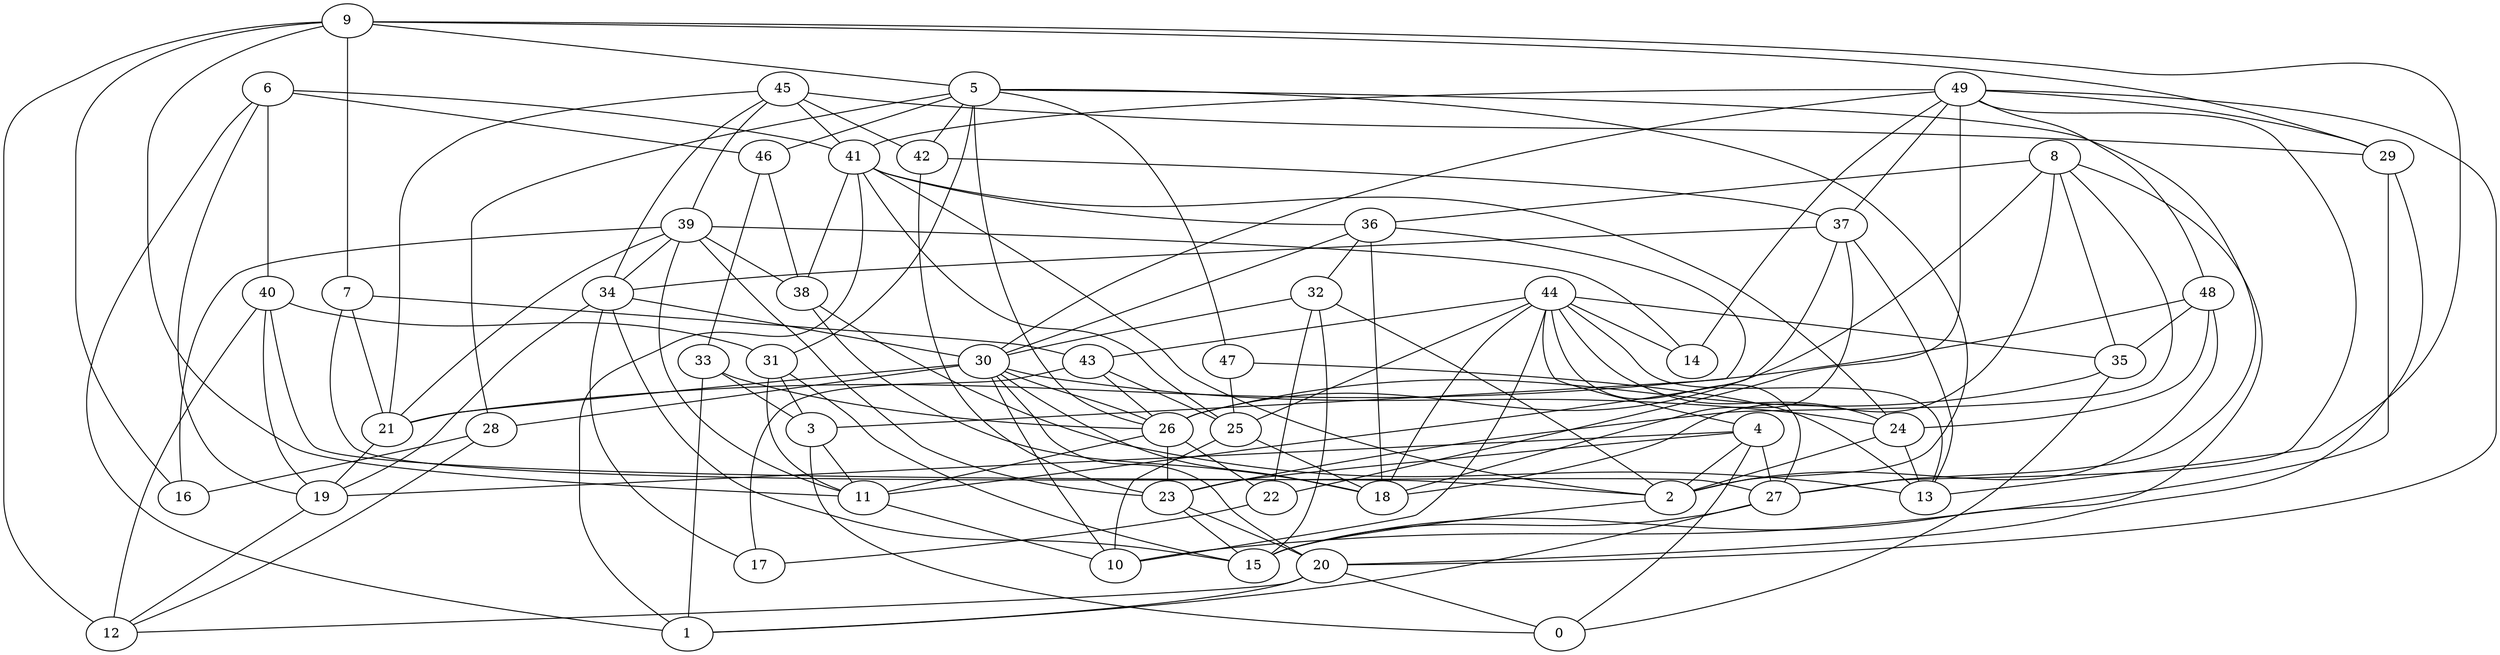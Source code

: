 digraph GG_graph {

subgraph G_graph {
edge [color = black]
"33" -> "26" [dir = none]
"33" -> "1" [dir = none]
"33" -> "3" [dir = none]
"34" -> "17" [dir = none]
"34" -> "19" [dir = none]
"34" -> "15" [dir = none]
"34" -> "30" [dir = none]
"31" -> "15" [dir = none]
"31" -> "3" [dir = none]
"31" -> "11" [dir = none]
"40" -> "31" [dir = none]
"40" -> "12" [dir = none]
"40" -> "2" [dir = none]
"40" -> "19" [dir = none]
"22" -> "17" [dir = none]
"35" -> "0" [dir = none]
"35" -> "26" [dir = none]
"27" -> "1" [dir = none]
"27" -> "15" [dir = none]
"19" -> "12" [dir = none]
"48" -> "2" [dir = none]
"48" -> "35" [dir = none]
"48" -> "21" [dir = none]
"48" -> "24" [dir = none]
"37" -> "34" [dir = none]
"37" -> "18" [dir = none]
"37" -> "13" [dir = none]
"37" -> "11" [dir = none]
"44" -> "18" [dir = none]
"44" -> "35" [dir = none]
"44" -> "10" [dir = none]
"44" -> "27" [dir = none]
"44" -> "14" [dir = none]
"44" -> "43" [dir = none]
"44" -> "4" [dir = none]
"44" -> "24" [dir = none]
"44" -> "13" [dir = none]
"44" -> "25" [dir = none]
"5" -> "47" [dir = none]
"5" -> "42" [dir = none]
"5" -> "31" [dir = none]
"5" -> "27" [dir = none]
"5" -> "28" [dir = none]
"5" -> "46" [dir = none]
"5" -> "2" [dir = none]
"5" -> "26" [dir = none]
"9" -> "12" [dir = none]
"9" -> "5" [dir = none]
"9" -> "16" [dir = none]
"9" -> "13" [dir = none]
"9" -> "7" [dir = none]
"9" -> "11" [dir = none]
"9" -> "29" [dir = none]
"43" -> "25" [dir = none]
"43" -> "26" [dir = none]
"43" -> "17" [dir = none]
"36" -> "32" [dir = none]
"36" -> "3" [dir = none]
"36" -> "18" [dir = none]
"36" -> "30" [dir = none]
"23" -> "20" [dir = none]
"23" -> "15" [dir = none]
"21" -> "19" [dir = none]
"20" -> "0" [dir = none]
"20" -> "1" [dir = none]
"20" -> "12" [dir = none]
"29" -> "20" [dir = none]
"29" -> "10" [dir = none]
"11" -> "10" [dir = none]
"39" -> "16" [dir = none]
"39" -> "14" [dir = none]
"39" -> "34" [dir = none]
"39" -> "38" [dir = none]
"39" -> "11" [dir = none]
"39" -> "21" [dir = none]
"39" -> "23" [dir = none]
"7" -> "21" [dir = none]
"7" -> "27" [dir = none]
"7" -> "43" [dir = none]
"46" -> "33" [dir = none]
"46" -> "38" [dir = none]
"41" -> "36" [dir = none]
"41" -> "2" [dir = none]
"41" -> "1" [dir = none]
"41" -> "25" [dir = none]
"41" -> "38" [dir = none]
"41" -> "24" [dir = none]
"28" -> "12" [dir = none]
"28" -> "16" [dir = none]
"38" -> "18" [dir = none]
"38" -> "13" [dir = none]
"8" -> "18" [dir = none]
"8" -> "35" [dir = none]
"8" -> "26" [dir = none]
"8" -> "15" [dir = none]
"8" -> "36" [dir = none]
"8" -> "23" [dir = none]
"32" -> "15" [dir = none]
"32" -> "22" [dir = none]
"32" -> "30" [dir = none]
"32" -> "2" [dir = none]
"26" -> "11" [dir = none]
"26" -> "23" [dir = none]
"26" -> "22" [dir = none]
"25" -> "10" [dir = none]
"25" -> "18" [dir = none]
"2" -> "15" [dir = none]
"42" -> "23" [dir = none]
"42" -> "37" [dir = none]
"49" -> "29" [dir = none]
"49" -> "22" [dir = none]
"49" -> "30" [dir = none]
"49" -> "27" [dir = none]
"49" -> "48" [dir = none]
"49" -> "41" [dir = none]
"49" -> "20" [dir = none]
"49" -> "14" [dir = none]
"49" -> "37" [dir = none]
"47" -> "25" [dir = none]
"47" -> "13" [dir = none]
"24" -> "2" [dir = none]
"24" -> "13" [dir = none]
"30" -> "26" [dir = none]
"30" -> "10" [dir = none]
"30" -> "18" [dir = none]
"30" -> "21" [dir = none]
"30" -> "24" [dir = none]
"30" -> "20" [dir = none]
"30" -> "28" [dir = none]
"3" -> "11" [dir = none]
"3" -> "0" [dir = none]
"6" -> "46" [dir = none]
"6" -> "1" [dir = none]
"6" -> "19" [dir = none]
"6" -> "41" [dir = none]
"6" -> "40" [dir = none]
"45" -> "21" [dir = none]
"45" -> "29" [dir = none]
"45" -> "42" [dir = none]
"45" -> "41" [dir = none]
"45" -> "34" [dir = none]
"45" -> "39" [dir = none]
"4" -> "23" [dir = none]
"4" -> "19" [dir = none]
"4" -> "2" [dir = none]
"4" -> "0" [dir = none]
"4" -> "27" [dir = none]
}

}
